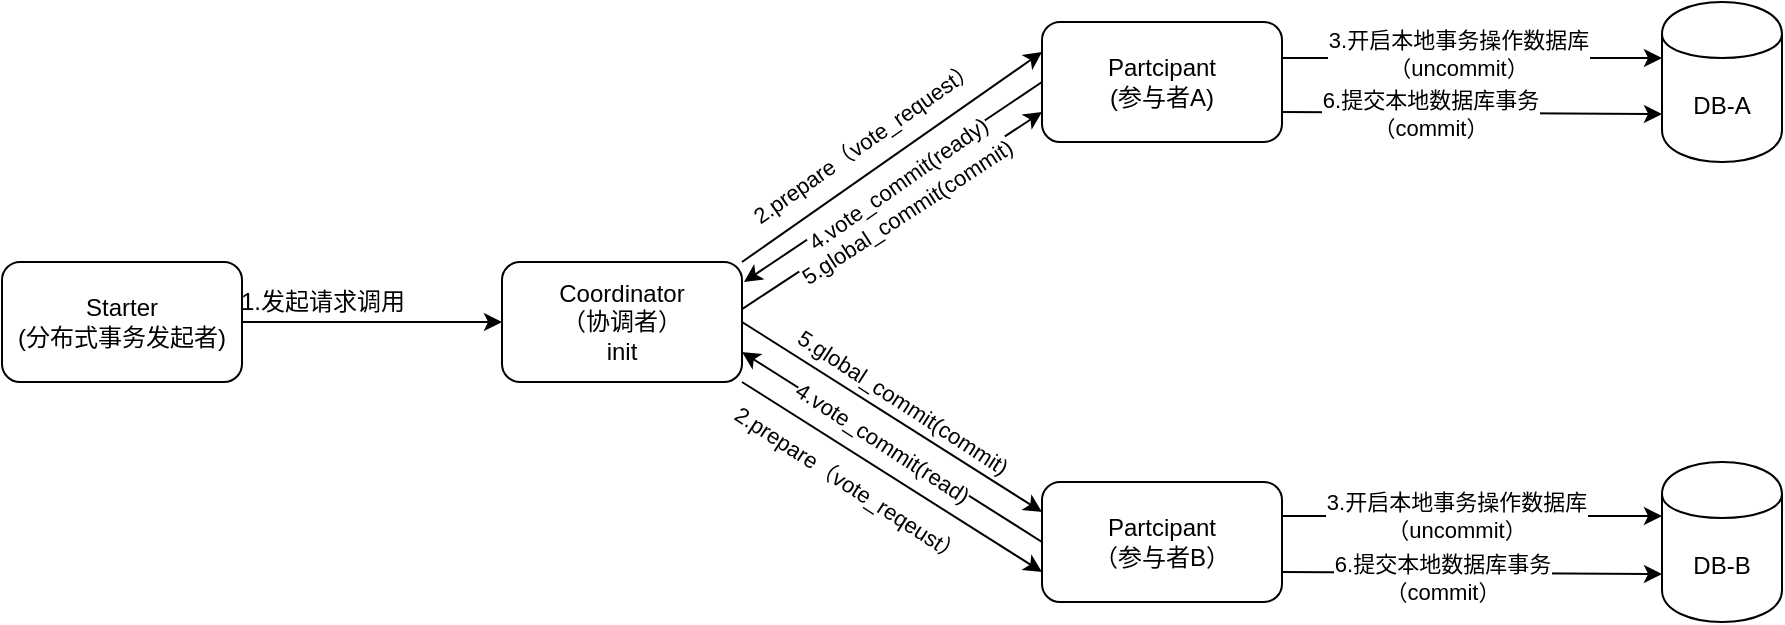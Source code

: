 <mxfile version="14.2.9" type="github">
  <diagram id="51Pxaz-fKuKTGId_RRSJ" name="第 1 页">
    <mxGraphModel dx="698" dy="506" grid="1" gridSize="10" guides="1" tooltips="1" connect="1" arrows="1" fold="1" page="1" pageScale="1" pageWidth="827" pageHeight="1169" math="0" shadow="0">
      <root>
        <mxCell id="0" />
        <mxCell id="1" parent="0" />
        <mxCell id="ZqDz67XztfIhXn3ckhb3-3" value="" style="edgeStyle=orthogonalEdgeStyle;rounded=0;orthogonalLoop=1;jettySize=auto;html=1;" edge="1" parent="1" source="ZqDz67XztfIhXn3ckhb3-1" target="ZqDz67XztfIhXn3ckhb3-2">
          <mxGeometry relative="1" as="geometry" />
        </mxCell>
        <mxCell id="ZqDz67XztfIhXn3ckhb3-1" value="Starter&lt;br&gt;(分布式事务发起者)" style="rounded=1;whiteSpace=wrap;html=1;" vertex="1" parent="1">
          <mxGeometry x="100" y="160" width="120" height="60" as="geometry" />
        </mxCell>
        <mxCell id="ZqDz67XztfIhXn3ckhb3-11" style="rounded=0;orthogonalLoop=1;jettySize=auto;html=1;exitX=1;exitY=0;exitDx=0;exitDy=0;entryX=0;entryY=0.25;entryDx=0;entryDy=0;horizontal=1;verticalAlign=top;" edge="1" parent="1" source="ZqDz67XztfIhXn3ckhb3-2" target="ZqDz67XztfIhXn3ckhb3-8">
          <mxGeometry relative="1" as="geometry" />
        </mxCell>
        <mxCell id="ZqDz67XztfIhXn3ckhb3-16" value="2.prepare（vote_request）" style="edgeLabel;html=1;align=center;verticalAlign=middle;resizable=0;points=[];rotation=325;" vertex="1" connectable="0" parent="ZqDz67XztfIhXn3ckhb3-11">
          <mxGeometry x="-0.163" y="1" relative="1" as="geometry">
            <mxPoint x="-1" y="-15.02" as="offset" />
          </mxGeometry>
        </mxCell>
        <mxCell id="ZqDz67XztfIhXn3ckhb3-12" style="rounded=0;orthogonalLoop=1;jettySize=auto;html=1;exitX=1;exitY=1;exitDx=0;exitDy=0;entryX=0;entryY=0.75;entryDx=0;entryDy=0;" edge="1" parent="1" source="ZqDz67XztfIhXn3ckhb3-2" target="ZqDz67XztfIhXn3ckhb3-9">
          <mxGeometry relative="1" as="geometry" />
        </mxCell>
        <mxCell id="ZqDz67XztfIhXn3ckhb3-17" value="2.prepare（vote_reqeust）" style="edgeLabel;html=1;align=center;verticalAlign=top;resizable=0;points=[];rotation=33;" vertex="1" connectable="0" parent="ZqDz67XztfIhXn3ckhb3-12">
          <mxGeometry x="-0.337" y="1" relative="1" as="geometry">
            <mxPoint x="9.62" y="9.48" as="offset" />
          </mxGeometry>
        </mxCell>
        <mxCell id="ZqDz67XztfIhXn3ckhb3-29" style="edgeStyle=none;rounded=0;orthogonalLoop=1;jettySize=auto;html=1;exitX=1;exitY=0.5;exitDx=0;exitDy=0;entryX=0;entryY=0.25;entryDx=0;entryDy=0;" edge="1" parent="1" source="ZqDz67XztfIhXn3ckhb3-2" target="ZqDz67XztfIhXn3ckhb3-9">
          <mxGeometry relative="1" as="geometry" />
        </mxCell>
        <mxCell id="ZqDz67XztfIhXn3ckhb3-30" value="5.global_commit(commit)" style="edgeLabel;html=1;align=center;verticalAlign=middle;resizable=0;points=[];rotation=33;" vertex="1" connectable="0" parent="ZqDz67XztfIhXn3ckhb3-29">
          <mxGeometry x="-0.255" y="4" relative="1" as="geometry">
            <mxPoint x="22.2" y="8.13" as="offset" />
          </mxGeometry>
        </mxCell>
        <mxCell id="ZqDz67XztfIhXn3ckhb3-31" style="edgeStyle=none;rounded=0;orthogonalLoop=1;jettySize=auto;html=1;exitX=1.002;exitY=0.39;exitDx=0;exitDy=0;exitPerimeter=0;entryX=0;entryY=0.75;entryDx=0;entryDy=0;" edge="1" parent="1" source="ZqDz67XztfIhXn3ckhb3-2" target="ZqDz67XztfIhXn3ckhb3-8">
          <mxGeometry relative="1" as="geometry" />
        </mxCell>
        <mxCell id="ZqDz67XztfIhXn3ckhb3-33" value="5.global_commit(commit)" style="edgeLabel;html=1;align=center;verticalAlign=middle;resizable=0;points=[];rotation=327;" vertex="1" connectable="0" parent="ZqDz67XztfIhXn3ckhb3-31">
          <mxGeometry x="0.322" y="-5" relative="1" as="geometry">
            <mxPoint x="-20.01" y="12.22" as="offset" />
          </mxGeometry>
        </mxCell>
        <mxCell id="ZqDz67XztfIhXn3ckhb3-2" value="Coordinator&lt;br&gt;（协调者）&lt;br&gt;init" style="whiteSpace=wrap;html=1;rounded=1;" vertex="1" parent="1">
          <mxGeometry x="350" y="160" width="120" height="60" as="geometry" />
        </mxCell>
        <mxCell id="ZqDz67XztfIhXn3ckhb3-4" value="1.发起请求调用" style="text;html=1;align=center;verticalAlign=middle;resizable=0;points=[];autosize=1;" vertex="1" parent="1">
          <mxGeometry x="210" y="170" width="100" height="20" as="geometry" />
        </mxCell>
        <mxCell id="ZqDz67XztfIhXn3ckhb3-13" style="rounded=0;orthogonalLoop=1;jettySize=auto;html=1;exitX=0;exitY=0.5;exitDx=0;exitDy=0;" edge="1" parent="1" source="ZqDz67XztfIhXn3ckhb3-8">
          <mxGeometry relative="1" as="geometry">
            <mxPoint x="471" y="170" as="targetPoint" />
          </mxGeometry>
        </mxCell>
        <mxCell id="ZqDz67XztfIhXn3ckhb3-18" value="4.vote_commit(ready)" style="edgeLabel;html=1;align=center;verticalAlign=top;resizable=0;points=[];rotation=325;" vertex="1" connectable="0" parent="ZqDz67XztfIhXn3ckhb3-13">
          <mxGeometry x="-0.251" relative="1" as="geometry">
            <mxPoint x="-24.32" y="2.63" as="offset" />
          </mxGeometry>
        </mxCell>
        <mxCell id="ZqDz67XztfIhXn3ckhb3-22" value="" style="edgeStyle=none;rounded=0;orthogonalLoop=1;jettySize=auto;html=1;" edge="1" parent="1">
          <mxGeometry relative="1" as="geometry">
            <mxPoint x="740" y="58" as="sourcePoint" />
            <mxPoint x="930" y="58" as="targetPoint" />
          </mxGeometry>
        </mxCell>
        <mxCell id="ZqDz67XztfIhXn3ckhb3-25" value="3.开启本地事务操作数据库&lt;br&gt;（uncommit）" style="edgeLabel;html=1;align=center;verticalAlign=middle;resizable=0;points=[];" vertex="1" connectable="0" parent="ZqDz67XztfIhXn3ckhb3-22">
          <mxGeometry x="-0.25" y="-1" relative="1" as="geometry">
            <mxPoint x="16" y="-3" as="offset" />
          </mxGeometry>
        </mxCell>
        <mxCell id="ZqDz67XztfIhXn3ckhb3-34" style="edgeStyle=none;rounded=0;orthogonalLoop=1;jettySize=auto;html=1;exitX=1;exitY=0.75;exitDx=0;exitDy=0;entryX=0;entryY=0.7;entryDx=0;entryDy=0;" edge="1" parent="1" source="ZqDz67XztfIhXn3ckhb3-8" target="ZqDz67XztfIhXn3ckhb3-21">
          <mxGeometry relative="1" as="geometry" />
        </mxCell>
        <mxCell id="ZqDz67XztfIhXn3ckhb3-36" value="6.提交本地数据库事务&lt;br&gt;（commit）" style="edgeLabel;html=1;align=center;verticalAlign=middle;resizable=0;points=[];" vertex="1" connectable="0" parent="ZqDz67XztfIhXn3ckhb3-34">
          <mxGeometry x="-0.224" relative="1" as="geometry">
            <mxPoint as="offset" />
          </mxGeometry>
        </mxCell>
        <mxCell id="ZqDz67XztfIhXn3ckhb3-8" value="Partcipant&lt;br&gt;(参与者A)" style="whiteSpace=wrap;html=1;rounded=1;" vertex="1" parent="1">
          <mxGeometry x="620" y="40" width="120" height="60" as="geometry" />
        </mxCell>
        <mxCell id="ZqDz67XztfIhXn3ckhb3-14" style="rounded=0;orthogonalLoop=1;jettySize=auto;html=1;exitX=0;exitY=0.5;exitDx=0;exitDy=0;entryX=1;entryY=0.75;entryDx=0;entryDy=0;" edge="1" parent="1" source="ZqDz67XztfIhXn3ckhb3-9" target="ZqDz67XztfIhXn3ckhb3-2">
          <mxGeometry relative="1" as="geometry" />
        </mxCell>
        <mxCell id="ZqDz67XztfIhXn3ckhb3-20" value="4.vote_commit(read)" style="edgeLabel;html=1;align=center;verticalAlign=middle;resizable=0;points=[];rotation=33;" vertex="1" connectable="0" parent="ZqDz67XztfIhXn3ckhb3-14">
          <mxGeometry x="0.172" y="-2" relative="1" as="geometry">
            <mxPoint x="6.39" y="7.08" as="offset" />
          </mxGeometry>
        </mxCell>
        <mxCell id="ZqDz67XztfIhXn3ckhb3-24" value="" style="edgeStyle=none;rounded=0;orthogonalLoop=1;jettySize=auto;html=1;" edge="1" parent="1">
          <mxGeometry relative="1" as="geometry">
            <mxPoint x="740" y="287" as="sourcePoint" />
            <mxPoint x="930" y="287" as="targetPoint" />
          </mxGeometry>
        </mxCell>
        <mxCell id="ZqDz67XztfIhXn3ckhb3-26" value="3.开启本地事务操作数据库&lt;br&gt;（uncommit）" style="edgeLabel;html=1;align=center;verticalAlign=middle;resizable=0;points=[];" vertex="1" connectable="0" parent="ZqDz67XztfIhXn3ckhb3-24">
          <mxGeometry x="-0.242" y="-1" relative="1" as="geometry">
            <mxPoint x="15" y="-1" as="offset" />
          </mxGeometry>
        </mxCell>
        <mxCell id="ZqDz67XztfIhXn3ckhb3-38" style="edgeStyle=none;rounded=0;orthogonalLoop=1;jettySize=auto;html=1;exitX=1;exitY=0.75;exitDx=0;exitDy=0;entryX=0;entryY=0.7;entryDx=0;entryDy=0;" edge="1" parent="1" source="ZqDz67XztfIhXn3ckhb3-9" target="ZqDz67XztfIhXn3ckhb3-23">
          <mxGeometry relative="1" as="geometry" />
        </mxCell>
        <mxCell id="ZqDz67XztfIhXn3ckhb3-39" value="6.提交本地数据库事务&lt;br&gt;（commit）" style="edgeLabel;html=1;align=center;verticalAlign=middle;resizable=0;points=[];" vertex="1" connectable="0" parent="ZqDz67XztfIhXn3ckhb3-38">
          <mxGeometry x="-0.162" y="-2" relative="1" as="geometry">
            <mxPoint as="offset" />
          </mxGeometry>
        </mxCell>
        <mxCell id="ZqDz67XztfIhXn3ckhb3-9" value="Partcipant&lt;br&gt;（参与者B）" style="whiteSpace=wrap;html=1;rounded=1;" vertex="1" parent="1">
          <mxGeometry x="620" y="270" width="120" height="60" as="geometry" />
        </mxCell>
        <mxCell id="ZqDz67XztfIhXn3ckhb3-21" value="DB-A" style="shape=cylinder;whiteSpace=wrap;html=1;boundedLbl=1;backgroundOutline=1;rounded=1;" vertex="1" parent="1">
          <mxGeometry x="930" y="30" width="60" height="80" as="geometry" />
        </mxCell>
        <mxCell id="ZqDz67XztfIhXn3ckhb3-23" value="DB-B" style="shape=cylinder;whiteSpace=wrap;html=1;boundedLbl=1;backgroundOutline=1;rounded=1;" vertex="1" parent="1">
          <mxGeometry x="930" y="260" width="60" height="80" as="geometry" />
        </mxCell>
      </root>
    </mxGraphModel>
  </diagram>
</mxfile>
